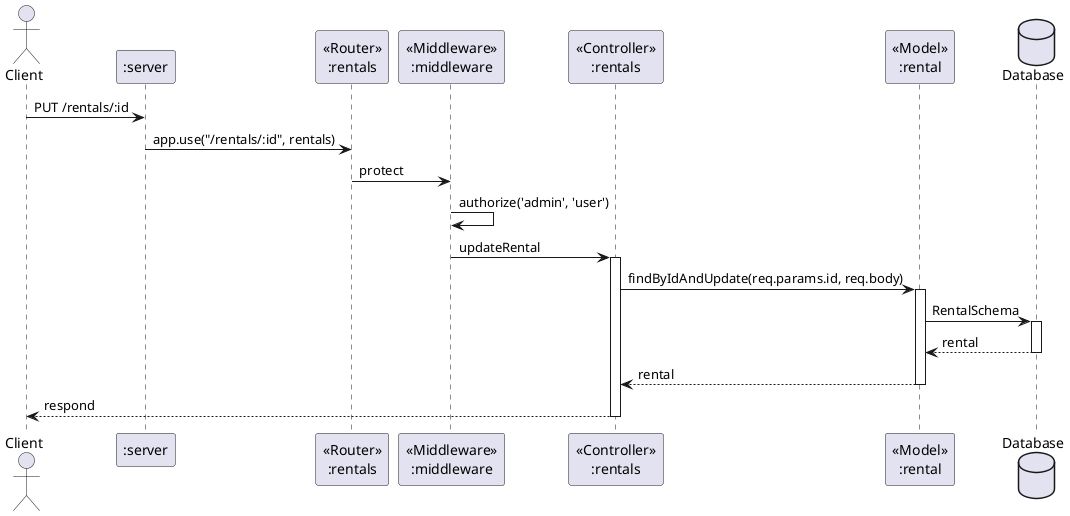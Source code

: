 @startuml PUT /rentals/:id
actor       Client       as client
participant ":server" as server
participant "<<Router>>\n:rentals" as rentals_router 
participant "<<Middleware>>\n:middleware" as middleware 
participant "<<Controller>>\n:rentals" as rentals_con 
participant "<<Model>>\n:rental" as rentals_model 
database Database as db

client -> server : PUT /rentals/:id

server -> rentals_router : app.use("/rentals/:id", rentals)
rentals_router -> middleware : protect
middleware -> middleware : authorize('admin', 'user')
middleware -> rentals_con : updateRental

activate rentals_con
    rentals_con -> rentals_model : findByIdAndUpdate(req.params.id, req.body)
    activate rentals_model
    rentals_model -> db : RentalSchema
        activate db
        db --> rentals_model : rental
        deactivate db
    rentals_model --> rentals_con : rental
    deactivate rentals_model

rentals_con --> client :respond
deactivate rentals_con

@enduml